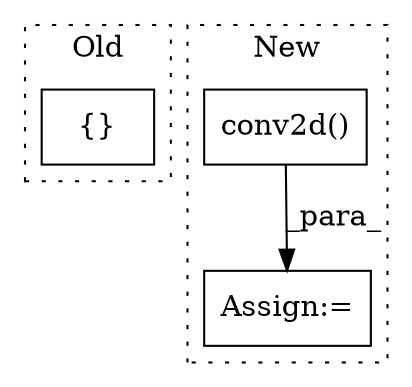 digraph G {
subgraph cluster0 {
1 [label="{}" a="59" s="2777,2788" l="1,0" shape="box"];
label = "Old";
style="dotted";
}
subgraph cluster1 {
2 [label="conv2d()" a="75" s="2695,2720" l="12,1" shape="box"];
3 [label="Assign:=" a="68" s="2820" l="3" shape="box"];
label = "New";
style="dotted";
}
2 -> 3 [label="_para_"];
}